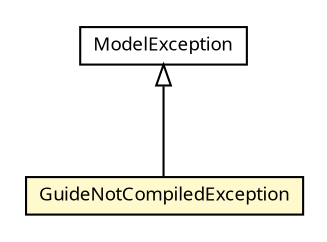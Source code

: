 #!/usr/local/bin/dot
#
# Class diagram 
# Generated by UMLGraph version R5_6 (http://www.umlgraph.org/)
#

digraph G {
	edge [fontname="Trebuchet MS",fontsize=10,labelfontname="Trebuchet MS",labelfontsize=10];
	node [fontname="Trebuchet MS",fontsize=10,shape=plaintext];
	nodesep=0.25;
	ranksep=0.5;
	// se.cambio.cds.util.exceptions.ModelException
	c228682 [label=<<table title="se.cambio.cds.util.exceptions.ModelException" border="0" cellborder="1" cellspacing="0" cellpadding="2" port="p" href="./ModelException.html">
		<tr><td><table border="0" cellspacing="0" cellpadding="1">
<tr><td align="center" balign="center"><font face="Trebuchet MS"> ModelException </font></td></tr>
		</table></td></tr>
		</table>>, URL="./ModelException.html", fontname="Trebuchet MS", fontcolor="black", fontsize=9.0];
	// se.cambio.cds.util.exceptions.GuideNotCompiledException
	c228687 [label=<<table title="se.cambio.cds.util.exceptions.GuideNotCompiledException" border="0" cellborder="1" cellspacing="0" cellpadding="2" port="p" bgcolor="lemonChiffon" href="./GuideNotCompiledException.html">
		<tr><td><table border="0" cellspacing="0" cellpadding="1">
<tr><td align="center" balign="center"><font face="Trebuchet MS"> GuideNotCompiledException </font></td></tr>
		</table></td></tr>
		</table>>, URL="./GuideNotCompiledException.html", fontname="Trebuchet MS", fontcolor="black", fontsize=9.0];
	//se.cambio.cds.util.exceptions.GuideNotCompiledException extends se.cambio.cds.util.exceptions.ModelException
	c228682:p -> c228687:p [dir=back,arrowtail=empty];
}

